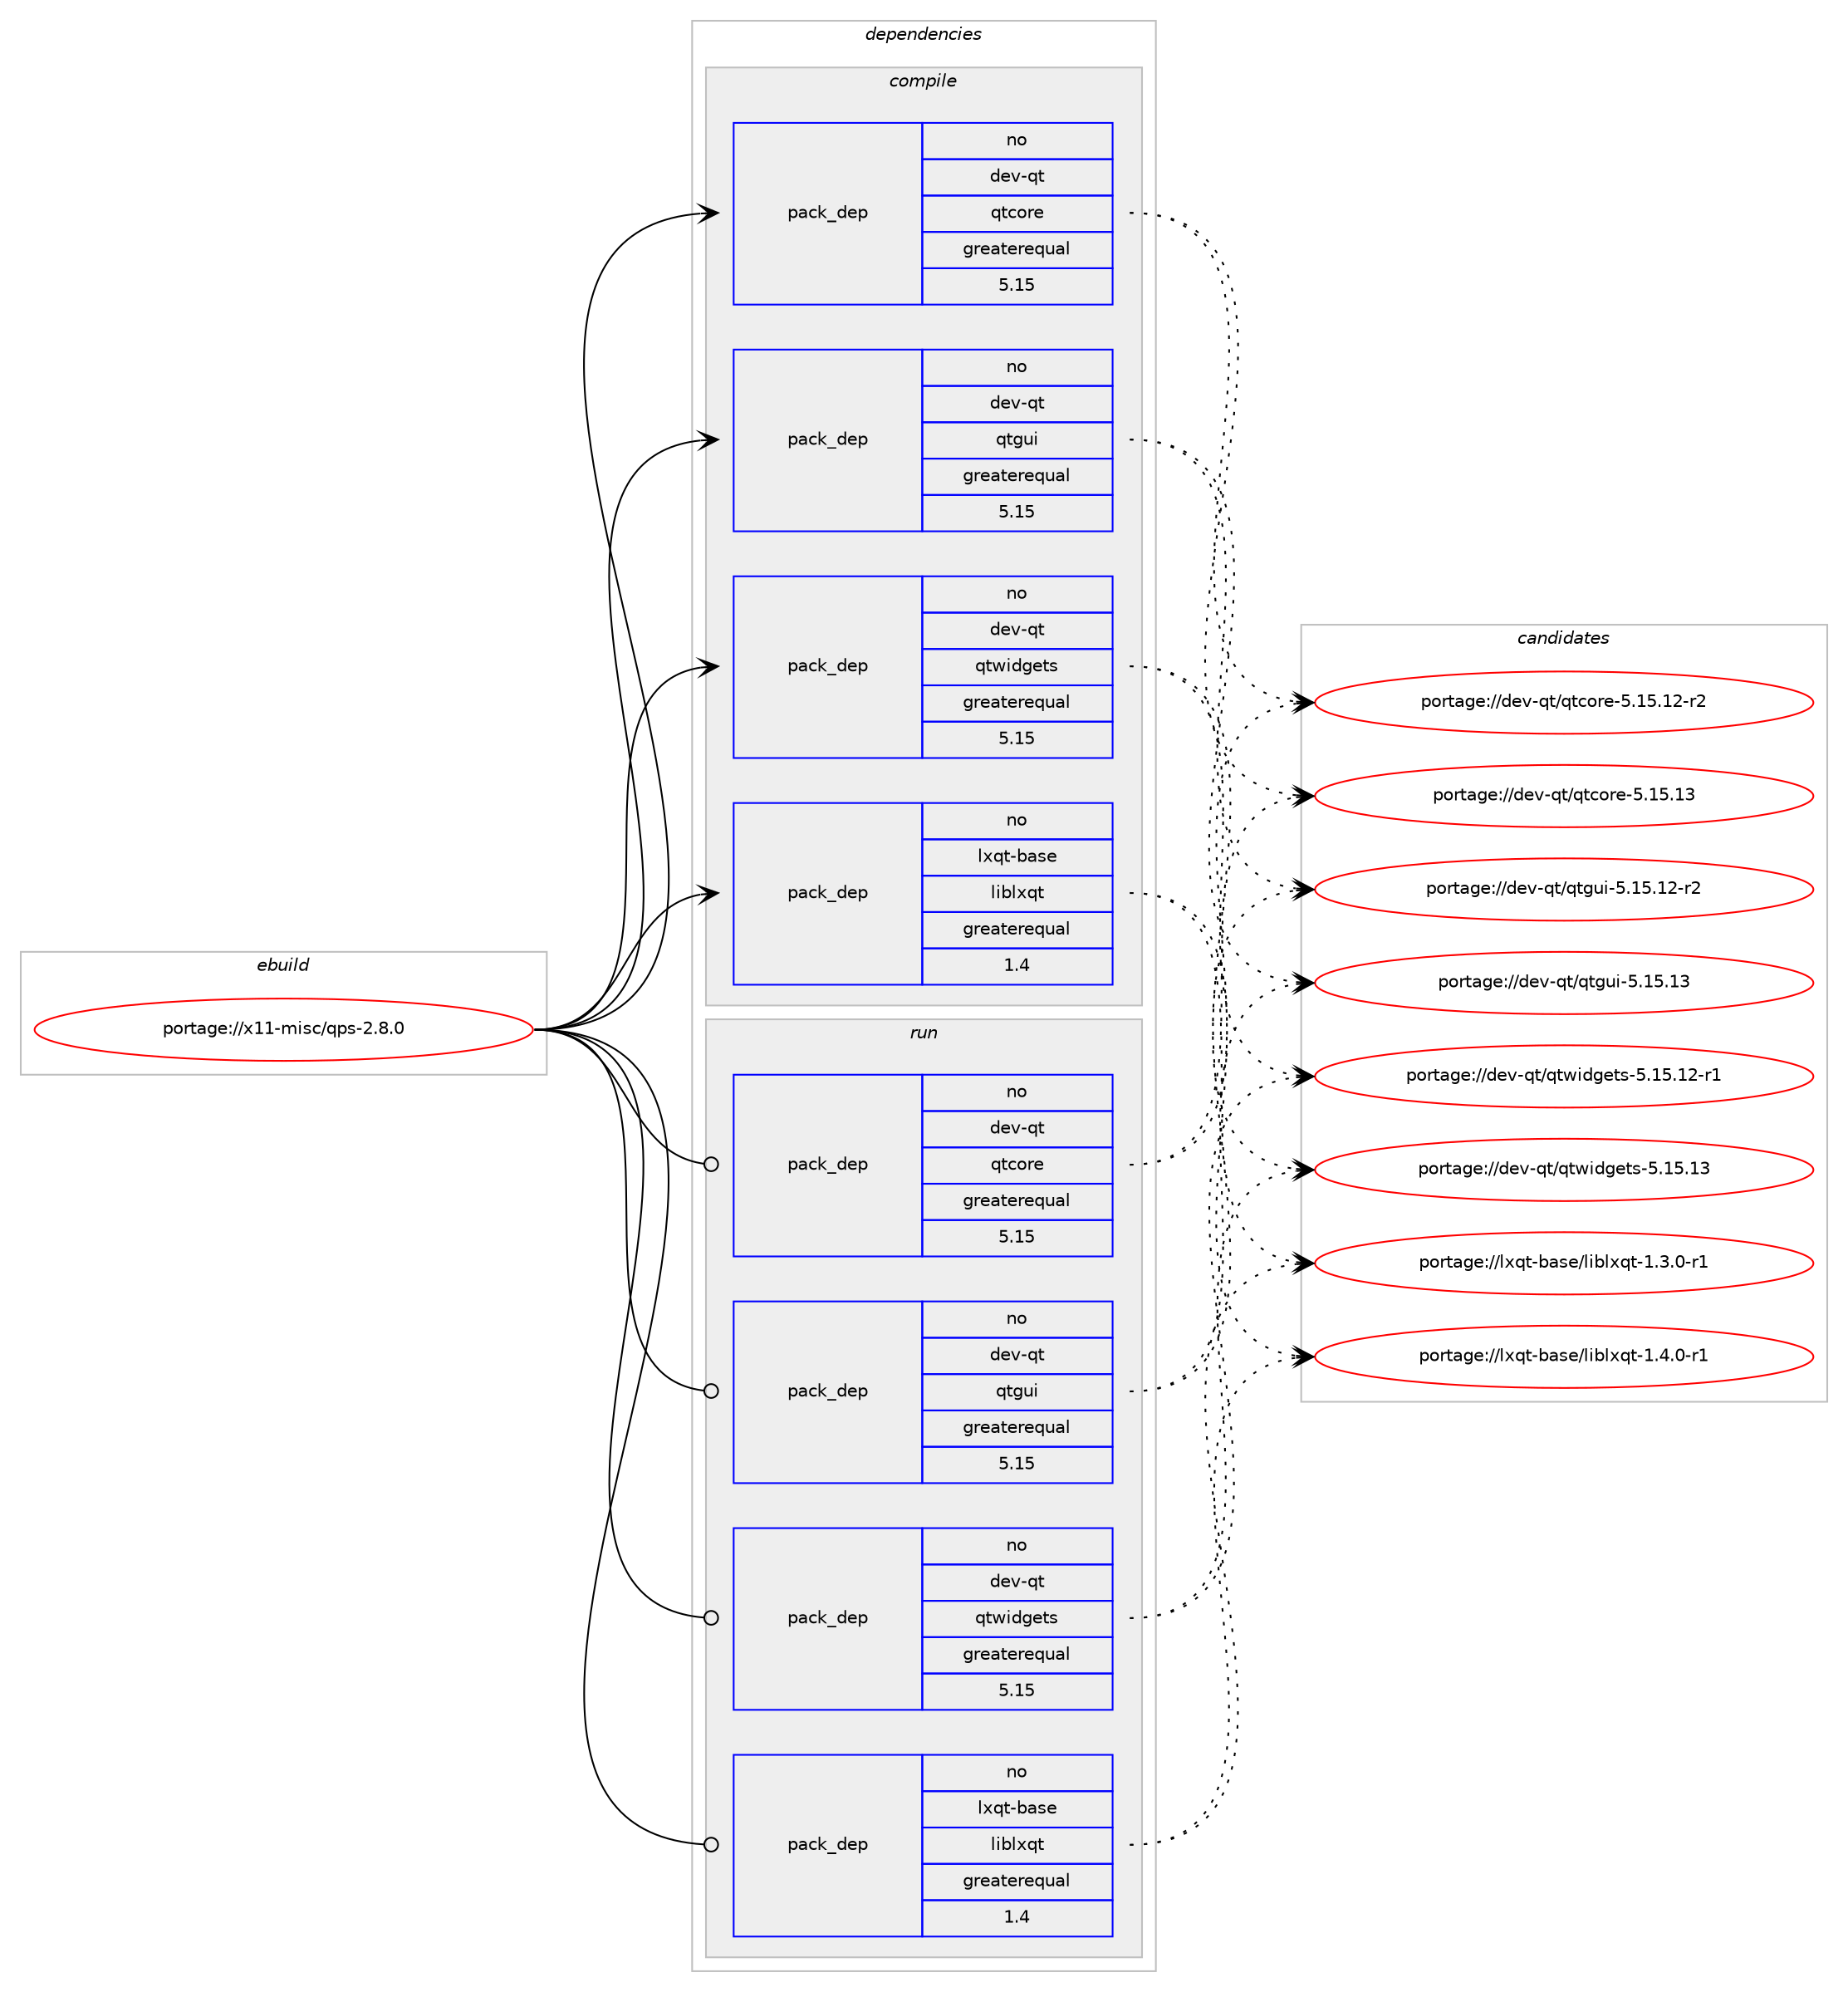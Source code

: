 digraph prolog {

# *************
# Graph options
# *************

newrank=true;
concentrate=true;
compound=true;
graph [rankdir=LR,fontname=Helvetica,fontsize=10,ranksep=1.5];#, ranksep=2.5, nodesep=0.2];
edge  [arrowhead=vee];
node  [fontname=Helvetica,fontsize=10];

# **********
# The ebuild
# **********

subgraph cluster_leftcol {
color=gray;
rank=same;
label=<<i>ebuild</i>>;
id [label="portage://x11-misc/qps-2.8.0", color=red, width=4, href="../x11-misc/qps-2.8.0.svg"];
}

# ****************
# The dependencies
# ****************

subgraph cluster_midcol {
color=gray;
label=<<i>dependencies</i>>;
subgraph cluster_compile {
fillcolor="#eeeeee";
style=filled;
label=<<i>compile</i>>;
subgraph pack1457 {
dependency3909 [label=<<TABLE BORDER="0" CELLBORDER="1" CELLSPACING="0" CELLPADDING="4" WIDTH="220"><TR><TD ROWSPAN="6" CELLPADDING="30">pack_dep</TD></TR><TR><TD WIDTH="110">no</TD></TR><TR><TD>dev-qt</TD></TR><TR><TD>qtcore</TD></TR><TR><TD>greaterequal</TD></TR><TR><TD>5.15</TD></TR></TABLE>>, shape=none, color=blue];
}
id:e -> dependency3909:w [weight=20,style="solid",arrowhead="vee"];
subgraph pack1458 {
dependency3910 [label=<<TABLE BORDER="0" CELLBORDER="1" CELLSPACING="0" CELLPADDING="4" WIDTH="220"><TR><TD ROWSPAN="6" CELLPADDING="30">pack_dep</TD></TR><TR><TD WIDTH="110">no</TD></TR><TR><TD>dev-qt</TD></TR><TR><TD>qtgui</TD></TR><TR><TD>greaterequal</TD></TR><TR><TD>5.15</TD></TR></TABLE>>, shape=none, color=blue];
}
id:e -> dependency3910:w [weight=20,style="solid",arrowhead="vee"];
subgraph pack1459 {
dependency3911 [label=<<TABLE BORDER="0" CELLBORDER="1" CELLSPACING="0" CELLPADDING="4" WIDTH="220"><TR><TD ROWSPAN="6" CELLPADDING="30">pack_dep</TD></TR><TR><TD WIDTH="110">no</TD></TR><TR><TD>dev-qt</TD></TR><TR><TD>qtwidgets</TD></TR><TR><TD>greaterequal</TD></TR><TR><TD>5.15</TD></TR></TABLE>>, shape=none, color=blue];
}
id:e -> dependency3911:w [weight=20,style="solid",arrowhead="vee"];
subgraph pack1460 {
dependency3912 [label=<<TABLE BORDER="0" CELLBORDER="1" CELLSPACING="0" CELLPADDING="4" WIDTH="220"><TR><TD ROWSPAN="6" CELLPADDING="30">pack_dep</TD></TR><TR><TD WIDTH="110">no</TD></TR><TR><TD>lxqt-base</TD></TR><TR><TD>liblxqt</TD></TR><TR><TD>greaterequal</TD></TR><TR><TD>1.4</TD></TR></TABLE>>, shape=none, color=blue];
}
id:e -> dependency3912:w [weight=20,style="solid",arrowhead="vee"];
}
subgraph cluster_compileandrun {
fillcolor="#eeeeee";
style=filled;
label=<<i>compile and run</i>>;
}
subgraph cluster_run {
fillcolor="#eeeeee";
style=filled;
label=<<i>run</i>>;
subgraph pack1461 {
dependency3913 [label=<<TABLE BORDER="0" CELLBORDER="1" CELLSPACING="0" CELLPADDING="4" WIDTH="220"><TR><TD ROWSPAN="6" CELLPADDING="30">pack_dep</TD></TR><TR><TD WIDTH="110">no</TD></TR><TR><TD>dev-qt</TD></TR><TR><TD>qtcore</TD></TR><TR><TD>greaterequal</TD></TR><TR><TD>5.15</TD></TR></TABLE>>, shape=none, color=blue];
}
id:e -> dependency3913:w [weight=20,style="solid",arrowhead="odot"];
subgraph pack1462 {
dependency3914 [label=<<TABLE BORDER="0" CELLBORDER="1" CELLSPACING="0" CELLPADDING="4" WIDTH="220"><TR><TD ROWSPAN="6" CELLPADDING="30">pack_dep</TD></TR><TR><TD WIDTH="110">no</TD></TR><TR><TD>dev-qt</TD></TR><TR><TD>qtgui</TD></TR><TR><TD>greaterequal</TD></TR><TR><TD>5.15</TD></TR></TABLE>>, shape=none, color=blue];
}
id:e -> dependency3914:w [weight=20,style="solid",arrowhead="odot"];
subgraph pack1463 {
dependency3915 [label=<<TABLE BORDER="0" CELLBORDER="1" CELLSPACING="0" CELLPADDING="4" WIDTH="220"><TR><TD ROWSPAN="6" CELLPADDING="30">pack_dep</TD></TR><TR><TD WIDTH="110">no</TD></TR><TR><TD>dev-qt</TD></TR><TR><TD>qtwidgets</TD></TR><TR><TD>greaterequal</TD></TR><TR><TD>5.15</TD></TR></TABLE>>, shape=none, color=blue];
}
id:e -> dependency3915:w [weight=20,style="solid",arrowhead="odot"];
subgraph pack1464 {
dependency3916 [label=<<TABLE BORDER="0" CELLBORDER="1" CELLSPACING="0" CELLPADDING="4" WIDTH="220"><TR><TD ROWSPAN="6" CELLPADDING="30">pack_dep</TD></TR><TR><TD WIDTH="110">no</TD></TR><TR><TD>lxqt-base</TD></TR><TR><TD>liblxqt</TD></TR><TR><TD>greaterequal</TD></TR><TR><TD>1.4</TD></TR></TABLE>>, shape=none, color=blue];
}
id:e -> dependency3916:w [weight=20,style="solid",arrowhead="odot"];
}
}

# **************
# The candidates
# **************

subgraph cluster_choices {
rank=same;
color=gray;
label=<<i>candidates</i>>;

subgraph choice1457 {
color=black;
nodesep=1;
choice10010111845113116471131169911111410145534649534649504511450 [label="portage://dev-qt/qtcore-5.15.12-r2", color=red, width=4,href="../dev-qt/qtcore-5.15.12-r2.svg"];
choice1001011184511311647113116991111141014553464953464951 [label="portage://dev-qt/qtcore-5.15.13", color=red, width=4,href="../dev-qt/qtcore-5.15.13.svg"];
dependency3909:e -> choice10010111845113116471131169911111410145534649534649504511450:w [style=dotted,weight="100"];
dependency3909:e -> choice1001011184511311647113116991111141014553464953464951:w [style=dotted,weight="100"];
}
subgraph choice1458 {
color=black;
nodesep=1;
choice100101118451131164711311610311710545534649534649504511450 [label="portage://dev-qt/qtgui-5.15.12-r2", color=red, width=4,href="../dev-qt/qtgui-5.15.12-r2.svg"];
choice10010111845113116471131161031171054553464953464951 [label="portage://dev-qt/qtgui-5.15.13", color=red, width=4,href="../dev-qt/qtgui-5.15.13.svg"];
dependency3910:e -> choice100101118451131164711311610311710545534649534649504511450:w [style=dotted,weight="100"];
dependency3910:e -> choice10010111845113116471131161031171054553464953464951:w [style=dotted,weight="100"];
}
subgraph choice1459 {
color=black;
nodesep=1;
choice100101118451131164711311611910510010310111611545534649534649504511449 [label="portage://dev-qt/qtwidgets-5.15.12-r1", color=red, width=4,href="../dev-qt/qtwidgets-5.15.12-r1.svg"];
choice10010111845113116471131161191051001031011161154553464953464951 [label="portage://dev-qt/qtwidgets-5.15.13", color=red, width=4,href="../dev-qt/qtwidgets-5.15.13.svg"];
dependency3911:e -> choice100101118451131164711311611910510010310111611545534649534649504511449:w [style=dotted,weight="100"];
dependency3911:e -> choice10010111845113116471131161191051001031011161154553464953464951:w [style=dotted,weight="100"];
}
subgraph choice1460 {
color=black;
nodesep=1;
choice10812011311645989711510147108105981081201131164549465146484511449 [label="portage://lxqt-base/liblxqt-1.3.0-r1", color=red, width=4,href="../lxqt-base/liblxqt-1.3.0-r1.svg"];
choice10812011311645989711510147108105981081201131164549465246484511449 [label="portage://lxqt-base/liblxqt-1.4.0-r1", color=red, width=4,href="../lxqt-base/liblxqt-1.4.0-r1.svg"];
dependency3912:e -> choice10812011311645989711510147108105981081201131164549465146484511449:w [style=dotted,weight="100"];
dependency3912:e -> choice10812011311645989711510147108105981081201131164549465246484511449:w [style=dotted,weight="100"];
}
subgraph choice1461 {
color=black;
nodesep=1;
choice10010111845113116471131169911111410145534649534649504511450 [label="portage://dev-qt/qtcore-5.15.12-r2", color=red, width=4,href="../dev-qt/qtcore-5.15.12-r2.svg"];
choice1001011184511311647113116991111141014553464953464951 [label="portage://dev-qt/qtcore-5.15.13", color=red, width=4,href="../dev-qt/qtcore-5.15.13.svg"];
dependency3913:e -> choice10010111845113116471131169911111410145534649534649504511450:w [style=dotted,weight="100"];
dependency3913:e -> choice1001011184511311647113116991111141014553464953464951:w [style=dotted,weight="100"];
}
subgraph choice1462 {
color=black;
nodesep=1;
choice100101118451131164711311610311710545534649534649504511450 [label="portage://dev-qt/qtgui-5.15.12-r2", color=red, width=4,href="../dev-qt/qtgui-5.15.12-r2.svg"];
choice10010111845113116471131161031171054553464953464951 [label="portage://dev-qt/qtgui-5.15.13", color=red, width=4,href="../dev-qt/qtgui-5.15.13.svg"];
dependency3914:e -> choice100101118451131164711311610311710545534649534649504511450:w [style=dotted,weight="100"];
dependency3914:e -> choice10010111845113116471131161031171054553464953464951:w [style=dotted,weight="100"];
}
subgraph choice1463 {
color=black;
nodesep=1;
choice100101118451131164711311611910510010310111611545534649534649504511449 [label="portage://dev-qt/qtwidgets-5.15.12-r1", color=red, width=4,href="../dev-qt/qtwidgets-5.15.12-r1.svg"];
choice10010111845113116471131161191051001031011161154553464953464951 [label="portage://dev-qt/qtwidgets-5.15.13", color=red, width=4,href="../dev-qt/qtwidgets-5.15.13.svg"];
dependency3915:e -> choice100101118451131164711311611910510010310111611545534649534649504511449:w [style=dotted,weight="100"];
dependency3915:e -> choice10010111845113116471131161191051001031011161154553464953464951:w [style=dotted,weight="100"];
}
subgraph choice1464 {
color=black;
nodesep=1;
choice10812011311645989711510147108105981081201131164549465146484511449 [label="portage://lxqt-base/liblxqt-1.3.0-r1", color=red, width=4,href="../lxqt-base/liblxqt-1.3.0-r1.svg"];
choice10812011311645989711510147108105981081201131164549465246484511449 [label="portage://lxqt-base/liblxqt-1.4.0-r1", color=red, width=4,href="../lxqt-base/liblxqt-1.4.0-r1.svg"];
dependency3916:e -> choice10812011311645989711510147108105981081201131164549465146484511449:w [style=dotted,weight="100"];
dependency3916:e -> choice10812011311645989711510147108105981081201131164549465246484511449:w [style=dotted,weight="100"];
}
}

}
